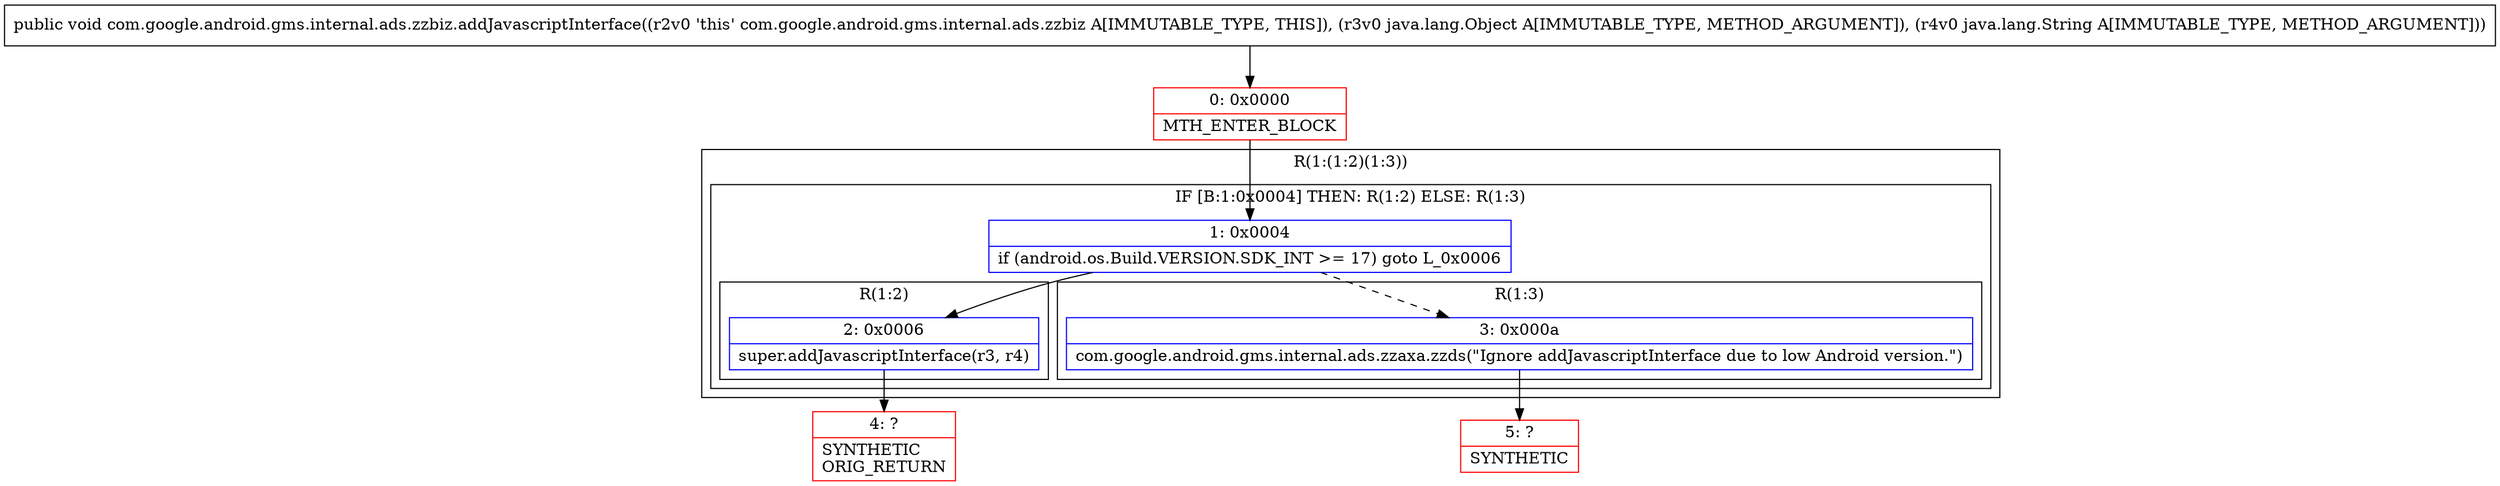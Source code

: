 digraph "CFG forcom.google.android.gms.internal.ads.zzbiz.addJavascriptInterface(Ljava\/lang\/Object;Ljava\/lang\/String;)V" {
subgraph cluster_Region_1989872547 {
label = "R(1:(1:2)(1:3))";
node [shape=record,color=blue];
subgraph cluster_IfRegion_86238579 {
label = "IF [B:1:0x0004] THEN: R(1:2) ELSE: R(1:3)";
node [shape=record,color=blue];
Node_1 [shape=record,label="{1\:\ 0x0004|if (android.os.Build.VERSION.SDK_INT \>= 17) goto L_0x0006\l}"];
subgraph cluster_Region_543071951 {
label = "R(1:2)";
node [shape=record,color=blue];
Node_2 [shape=record,label="{2\:\ 0x0006|super.addJavascriptInterface(r3, r4)\l}"];
}
subgraph cluster_Region_642253553 {
label = "R(1:3)";
node [shape=record,color=blue];
Node_3 [shape=record,label="{3\:\ 0x000a|com.google.android.gms.internal.ads.zzaxa.zzds(\"Ignore addJavascriptInterface due to low Android version.\")\l}"];
}
}
}
Node_0 [shape=record,color=red,label="{0\:\ 0x0000|MTH_ENTER_BLOCK\l}"];
Node_4 [shape=record,color=red,label="{4\:\ ?|SYNTHETIC\lORIG_RETURN\l}"];
Node_5 [shape=record,color=red,label="{5\:\ ?|SYNTHETIC\l}"];
MethodNode[shape=record,label="{public void com.google.android.gms.internal.ads.zzbiz.addJavascriptInterface((r2v0 'this' com.google.android.gms.internal.ads.zzbiz A[IMMUTABLE_TYPE, THIS]), (r3v0 java.lang.Object A[IMMUTABLE_TYPE, METHOD_ARGUMENT]), (r4v0 java.lang.String A[IMMUTABLE_TYPE, METHOD_ARGUMENT])) }"];
MethodNode -> Node_0;
Node_1 -> Node_2;
Node_1 -> Node_3[style=dashed];
Node_2 -> Node_4;
Node_3 -> Node_5;
Node_0 -> Node_1;
}

